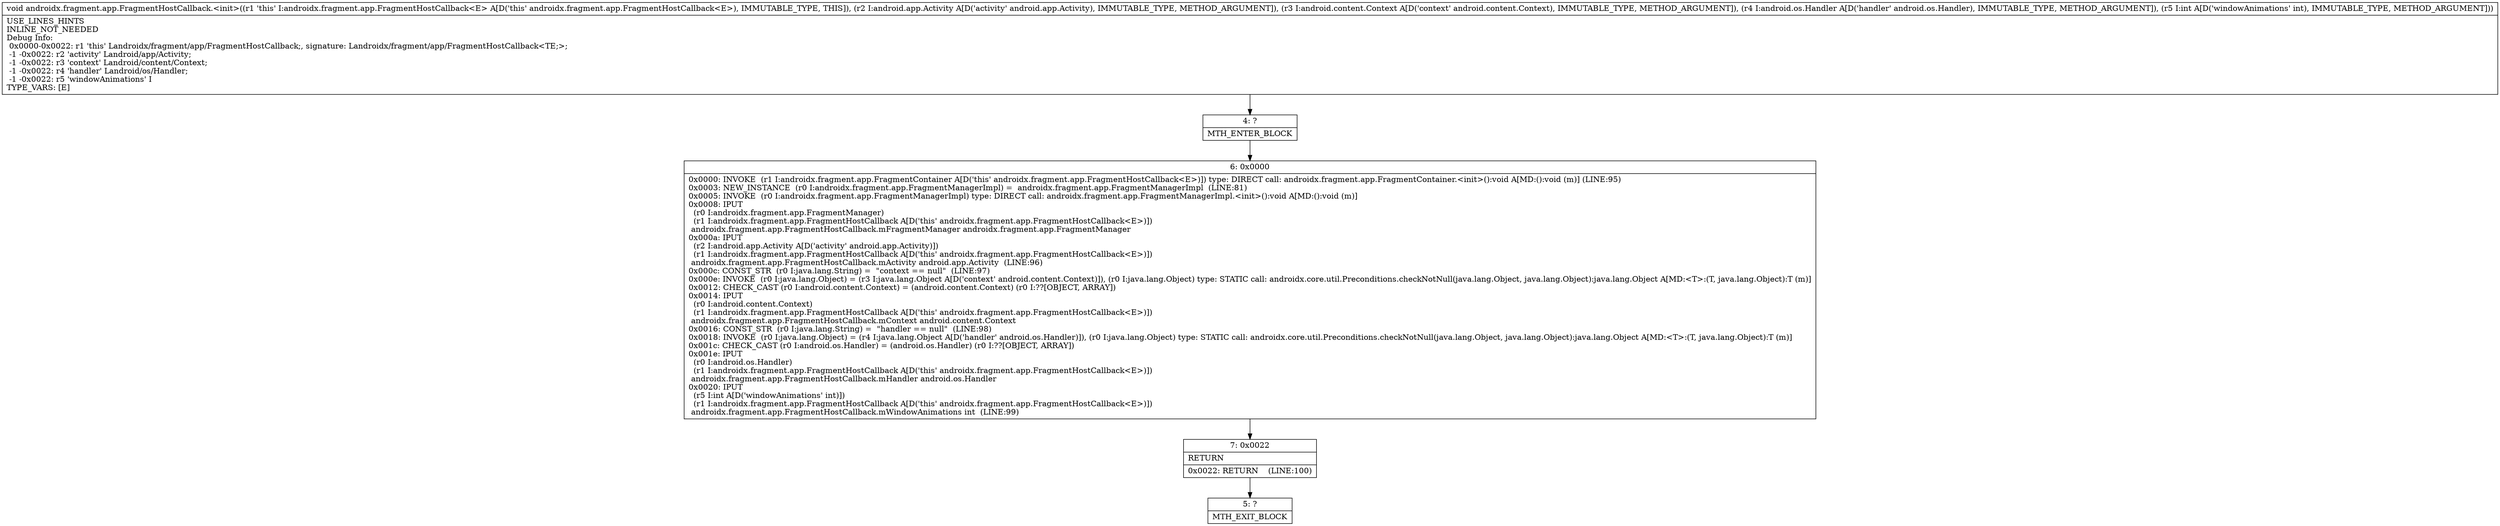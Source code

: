 digraph "CFG forandroidx.fragment.app.FragmentHostCallback.\<init\>(Landroid\/app\/Activity;Landroid\/content\/Context;Landroid\/os\/Handler;I)V" {
Node_4 [shape=record,label="{4\:\ ?|MTH_ENTER_BLOCK\l}"];
Node_6 [shape=record,label="{6\:\ 0x0000|0x0000: INVOKE  (r1 I:androidx.fragment.app.FragmentContainer A[D('this' androidx.fragment.app.FragmentHostCallback\<E\>)]) type: DIRECT call: androidx.fragment.app.FragmentContainer.\<init\>():void A[MD:():void (m)] (LINE:95)\l0x0003: NEW_INSTANCE  (r0 I:androidx.fragment.app.FragmentManagerImpl) =  androidx.fragment.app.FragmentManagerImpl  (LINE:81)\l0x0005: INVOKE  (r0 I:androidx.fragment.app.FragmentManagerImpl) type: DIRECT call: androidx.fragment.app.FragmentManagerImpl.\<init\>():void A[MD:():void (m)]\l0x0008: IPUT  \l  (r0 I:androidx.fragment.app.FragmentManager)\l  (r1 I:androidx.fragment.app.FragmentHostCallback A[D('this' androidx.fragment.app.FragmentHostCallback\<E\>)])\l androidx.fragment.app.FragmentHostCallback.mFragmentManager androidx.fragment.app.FragmentManager \l0x000a: IPUT  \l  (r2 I:android.app.Activity A[D('activity' android.app.Activity)])\l  (r1 I:androidx.fragment.app.FragmentHostCallback A[D('this' androidx.fragment.app.FragmentHostCallback\<E\>)])\l androidx.fragment.app.FragmentHostCallback.mActivity android.app.Activity  (LINE:96)\l0x000c: CONST_STR  (r0 I:java.lang.String) =  \"context == null\"  (LINE:97)\l0x000e: INVOKE  (r0 I:java.lang.Object) = (r3 I:java.lang.Object A[D('context' android.content.Context)]), (r0 I:java.lang.Object) type: STATIC call: androidx.core.util.Preconditions.checkNotNull(java.lang.Object, java.lang.Object):java.lang.Object A[MD:\<T\>:(T, java.lang.Object):T (m)]\l0x0012: CHECK_CAST (r0 I:android.content.Context) = (android.content.Context) (r0 I:??[OBJECT, ARRAY]) \l0x0014: IPUT  \l  (r0 I:android.content.Context)\l  (r1 I:androidx.fragment.app.FragmentHostCallback A[D('this' androidx.fragment.app.FragmentHostCallback\<E\>)])\l androidx.fragment.app.FragmentHostCallback.mContext android.content.Context \l0x0016: CONST_STR  (r0 I:java.lang.String) =  \"handler == null\"  (LINE:98)\l0x0018: INVOKE  (r0 I:java.lang.Object) = (r4 I:java.lang.Object A[D('handler' android.os.Handler)]), (r0 I:java.lang.Object) type: STATIC call: androidx.core.util.Preconditions.checkNotNull(java.lang.Object, java.lang.Object):java.lang.Object A[MD:\<T\>:(T, java.lang.Object):T (m)]\l0x001c: CHECK_CAST (r0 I:android.os.Handler) = (android.os.Handler) (r0 I:??[OBJECT, ARRAY]) \l0x001e: IPUT  \l  (r0 I:android.os.Handler)\l  (r1 I:androidx.fragment.app.FragmentHostCallback A[D('this' androidx.fragment.app.FragmentHostCallback\<E\>)])\l androidx.fragment.app.FragmentHostCallback.mHandler android.os.Handler \l0x0020: IPUT  \l  (r5 I:int A[D('windowAnimations' int)])\l  (r1 I:androidx.fragment.app.FragmentHostCallback A[D('this' androidx.fragment.app.FragmentHostCallback\<E\>)])\l androidx.fragment.app.FragmentHostCallback.mWindowAnimations int  (LINE:99)\l}"];
Node_7 [shape=record,label="{7\:\ 0x0022|RETURN\l|0x0022: RETURN    (LINE:100)\l}"];
Node_5 [shape=record,label="{5\:\ ?|MTH_EXIT_BLOCK\l}"];
MethodNode[shape=record,label="{void androidx.fragment.app.FragmentHostCallback.\<init\>((r1 'this' I:androidx.fragment.app.FragmentHostCallback\<E\> A[D('this' androidx.fragment.app.FragmentHostCallback\<E\>), IMMUTABLE_TYPE, THIS]), (r2 I:android.app.Activity A[D('activity' android.app.Activity), IMMUTABLE_TYPE, METHOD_ARGUMENT]), (r3 I:android.content.Context A[D('context' android.content.Context), IMMUTABLE_TYPE, METHOD_ARGUMENT]), (r4 I:android.os.Handler A[D('handler' android.os.Handler), IMMUTABLE_TYPE, METHOD_ARGUMENT]), (r5 I:int A[D('windowAnimations' int), IMMUTABLE_TYPE, METHOD_ARGUMENT]))  | USE_LINES_HINTS\lINLINE_NOT_NEEDED\lDebug Info:\l  0x0000\-0x0022: r1 'this' Landroidx\/fragment\/app\/FragmentHostCallback;, signature: Landroidx\/fragment\/app\/FragmentHostCallback\<TE;\>;\l  \-1 \-0x0022: r2 'activity' Landroid\/app\/Activity;\l  \-1 \-0x0022: r3 'context' Landroid\/content\/Context;\l  \-1 \-0x0022: r4 'handler' Landroid\/os\/Handler;\l  \-1 \-0x0022: r5 'windowAnimations' I\lTYPE_VARS: [E]\l}"];
MethodNode -> Node_4;Node_4 -> Node_6;
Node_6 -> Node_7;
Node_7 -> Node_5;
}

